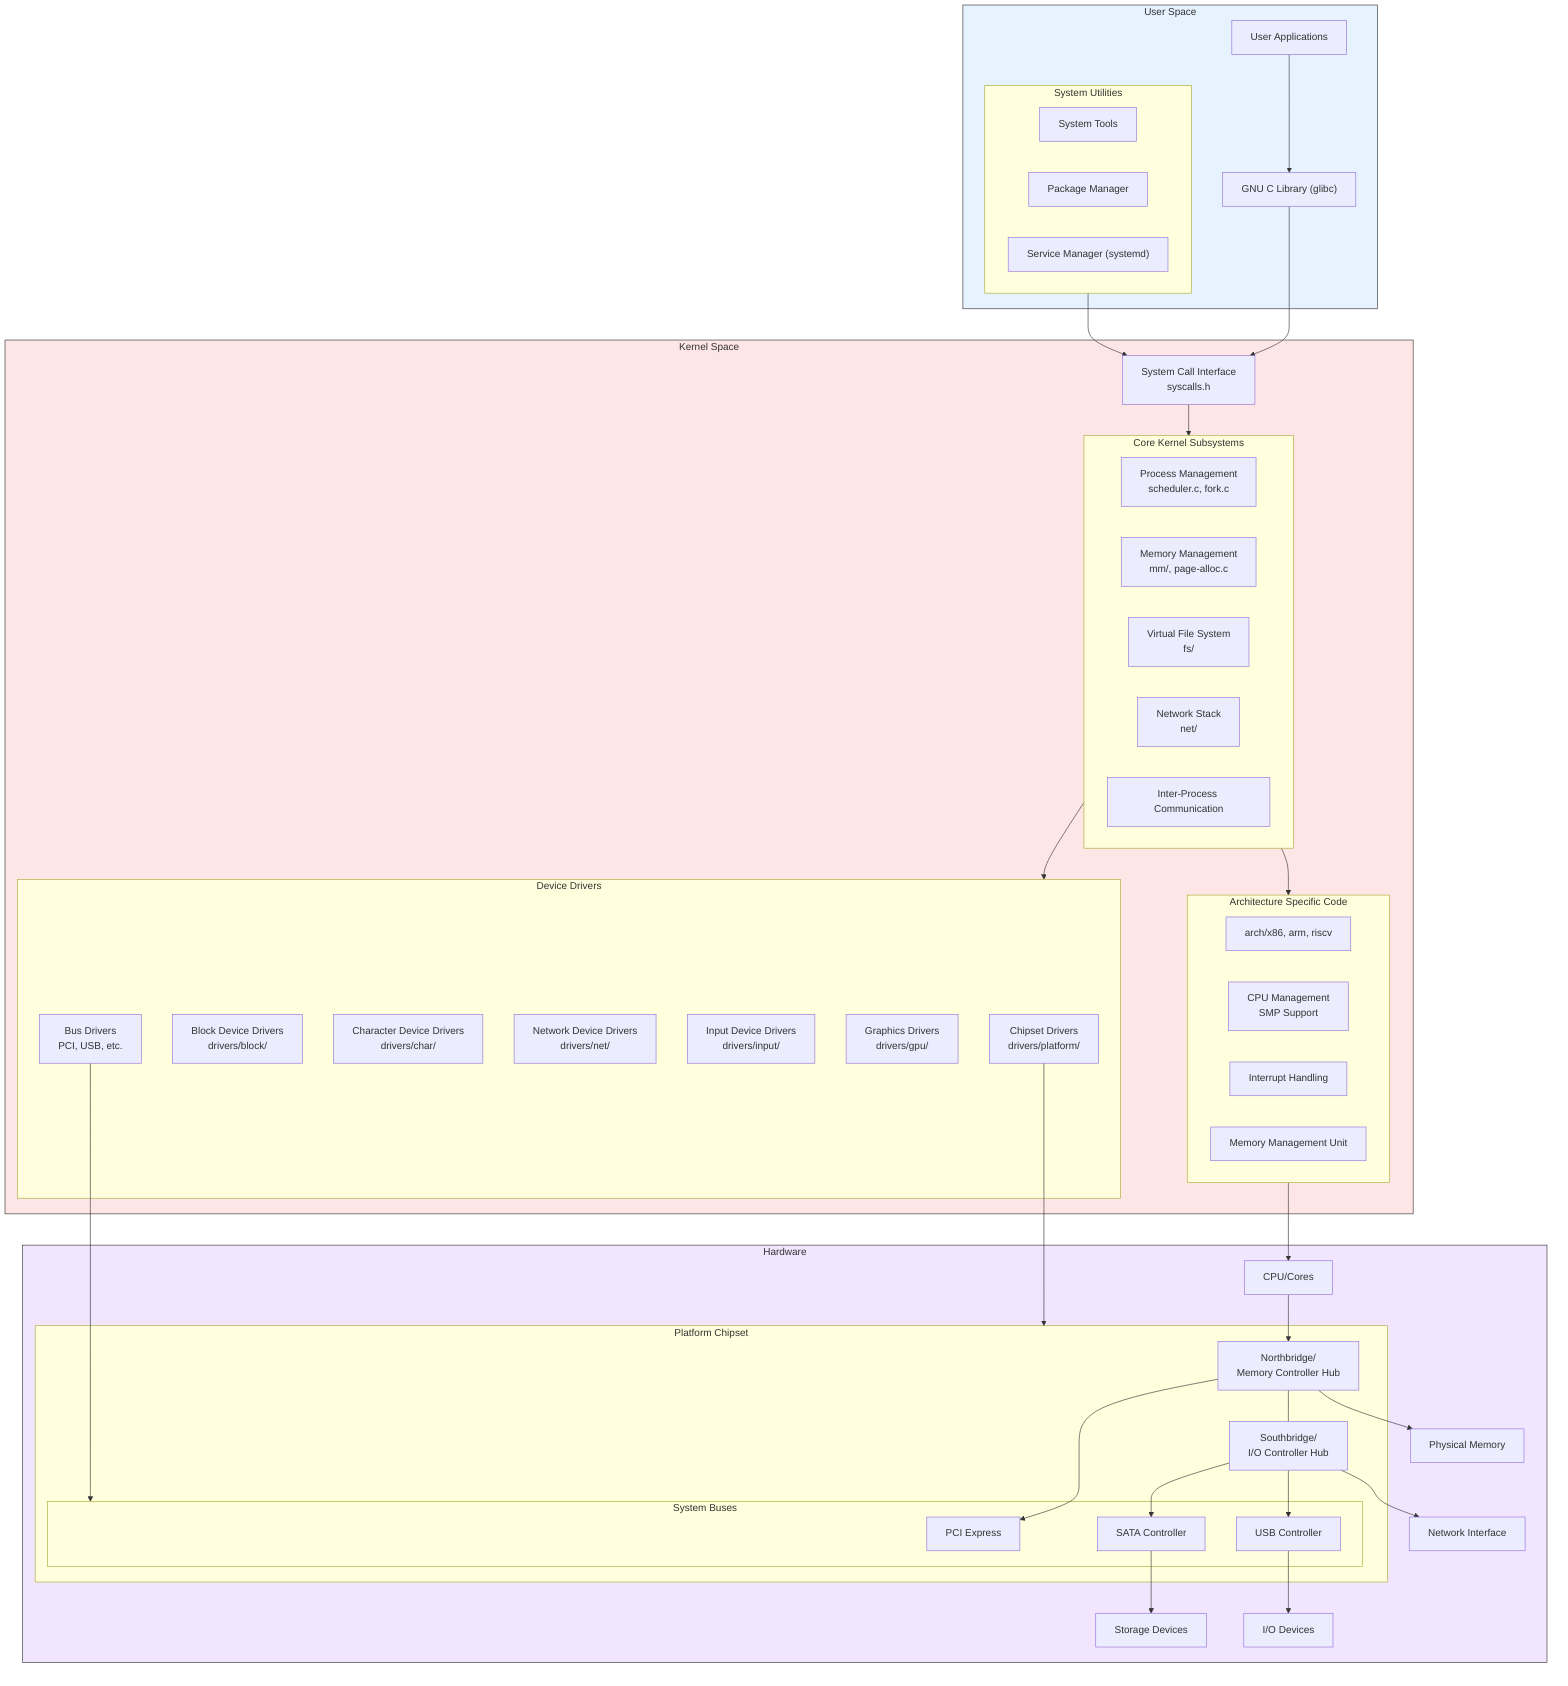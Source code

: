 flowchart TB
    %% User Space
    subgraph UserSpace["User Space"]
        Apps["User Applications"]
        Glibc["GNU C Library (glibc)"]
        
        subgraph SysUtils["System Utilities"]
            Tools["System Tools"]
            PkgMgr["Package Manager"]
            Systemd["Service Manager (systemd)"]
        end
    end
    
    %% Kernel Space
    subgraph KernelSpace["Kernel Space"]
        Syscall["System Call Interface<br>syscalls.h"]
        
        subgraph CoreKernel["Core Kernel Subsystems"]
            ProcMgr["Process Management<br>scheduler.c, fork.c"]
            MemMgr["Memory Management<br>mm/, page-alloc.c"]
            VFS["Virtual File System<br>fs/"]
            NetStack["Network Stack<br>net/"]
            IPC["Inter-Process Communication"]
        end
        
        subgraph ArchCode["Architecture Specific Code"]
            Arch["arch/x86, arm, riscv"]
            CPUMgr["CPU Management<br>SMP Support"]
            IntHandler["Interrupt Handling"]
            MMU["Memory Management Unit"]
        end
        
        subgraph Drivers["Device Drivers"]
            ChipsetDrv["Chipset Drivers<br>drivers/platform/"]
            BlockDrv["Block Device Drivers<br>drivers/block/"]
            CharDrv["Character Device Drivers<br>drivers/char/"]
            NetDrv["Network Device Drivers<br>drivers/net/"]
            InputDrv["Input Device Drivers<br>drivers/input/"]
            GPUDrv["Graphics Drivers<br>drivers/gpu/"]
            BusDrv["Bus Drivers<br>PCI, USB, etc."]
        end
    end
    
    %% Hardware
    subgraph HW["Hardware"]
        CPU["CPU/Cores"]
        
        subgraph Chipset["Platform Chipset"]
            NorthBridge["Northbridge/<br>Memory Controller Hub"]
            SouthBridge["Southbridge/<br>I/O Controller Hub"]
            
            subgraph Buses["System Buses"]
                PCIe["PCI Express"]
                USB["USB Controller"]
                SATA["SATA Controller"]
            end
        end
        
        RAM["Physical Memory"]
        Storage["Storage Devices"]
        NIC["Network Interface"]
        IODev["I/O Devices"]
    end
    
    %% Connections
    Apps --> Glibc
    SysUtils --> Syscall
    Glibc --> Syscall
    Syscall --> CoreKernel
    CoreKernel --> ArchCode
    CoreKernel --> Drivers
    ArchCode --> CPU
    ChipsetDrv --> Chipset
    BusDrv --> Buses
    
    %% Chipset connections
    CPU --> NorthBridge
    NorthBridge --> RAM
    NorthBridge --> PCIe
    NorthBridge --- SouthBridge
    SouthBridge --> SATA
    SouthBridge --> USB
    SouthBridge --> NIC
    SATA --> Storage
    USB --> IODev
    
    %% Styling
    classDef userSpace fill:#e6f3ff,stroke:#333
    classDef kernelSpace fill:#ffe6e6,stroke:#333
    classDef hardware fill:#f2e6ff,stroke:#333
    
    class UserSpace userSpace
    class KernelSpace kernelSpace
    class HW hardware